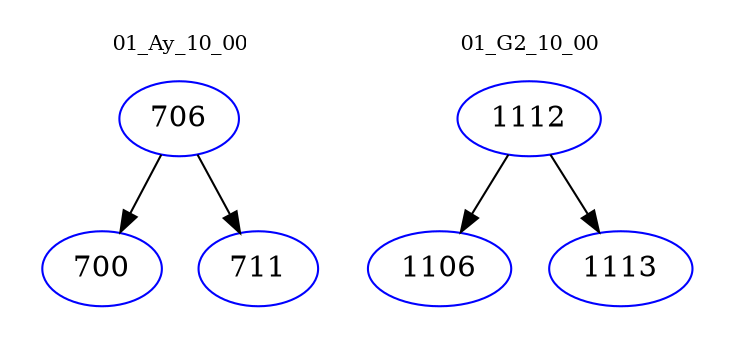 digraph{
subgraph cluster_0 {
color = white
label = "01_Ay_10_00";
fontsize=10;
T0_706 [label="706", color="blue"]
T0_706 -> T0_700 [color="black"]
T0_700 [label="700", color="blue"]
T0_706 -> T0_711 [color="black"]
T0_711 [label="711", color="blue"]
}
subgraph cluster_1 {
color = white
label = "01_G2_10_00";
fontsize=10;
T1_1112 [label="1112", color="blue"]
T1_1112 -> T1_1106 [color="black"]
T1_1106 [label="1106", color="blue"]
T1_1112 -> T1_1113 [color="black"]
T1_1113 [label="1113", color="blue"]
}
}
